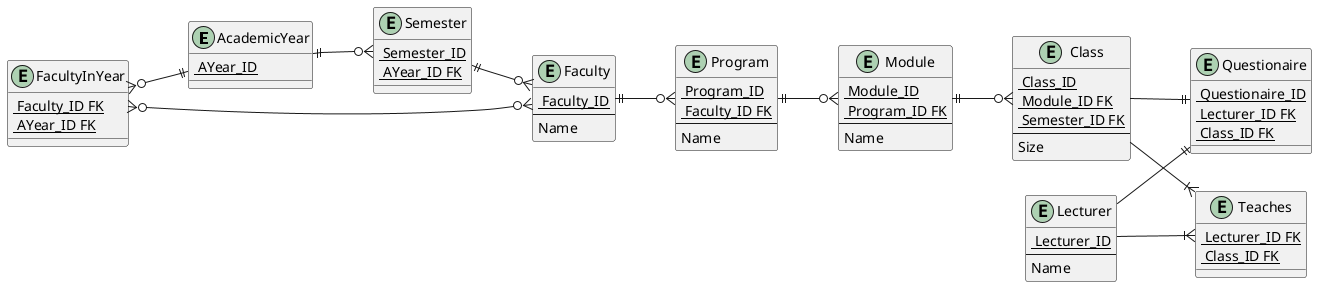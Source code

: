 @startuml

left to right direction

entity AcademicYear{
    <u> AYear_ID
}

entity Semester{
    <u> Semester_ID
    <u> AYear_ID FK
}

entity Faculty{
    <u> Faculty_ID
    --
    Name
}

entity Program{
    <u> Program_ID
    <u> Faculty_ID FK
    --
    Name
}

entity Module{
    <u> Module_ID
    <u> Program_ID FK
    --
    Name
}

entity Class{
    <u> Class_ID
    <u> Module_ID FK
    <u> Semester_ID FK
    --
    Size
}

entity Lecturer{
    <u> Lecturer_ID
    --
    Name
}

entity FacultyInYear{
    <u> Faculty_ID FK
    <u> AYear_ID FK
}

entity Questionaire{
    <u> Questionaire_ID
    <u> Lecturer_ID FK
    <u> Class_ID FK
}

entity Teaches{
    <u> Lecturer_ID FK
    <u> Class_ID FK
}

AcademicYear ||--o{ Semester
Semester ||--o{ Faculty
Faculty ||--o{ Program
Program ||--o{ Module
Module ||--o{ Class

FacultyInYear }o--o{ Faculty
FacultyInYear }o--|| AcademicYear

Class --|| Questionaire
Class --|{ Teaches

Lecturer --|| Questionaire
Lecturer --|{ Teaches

@enduml
